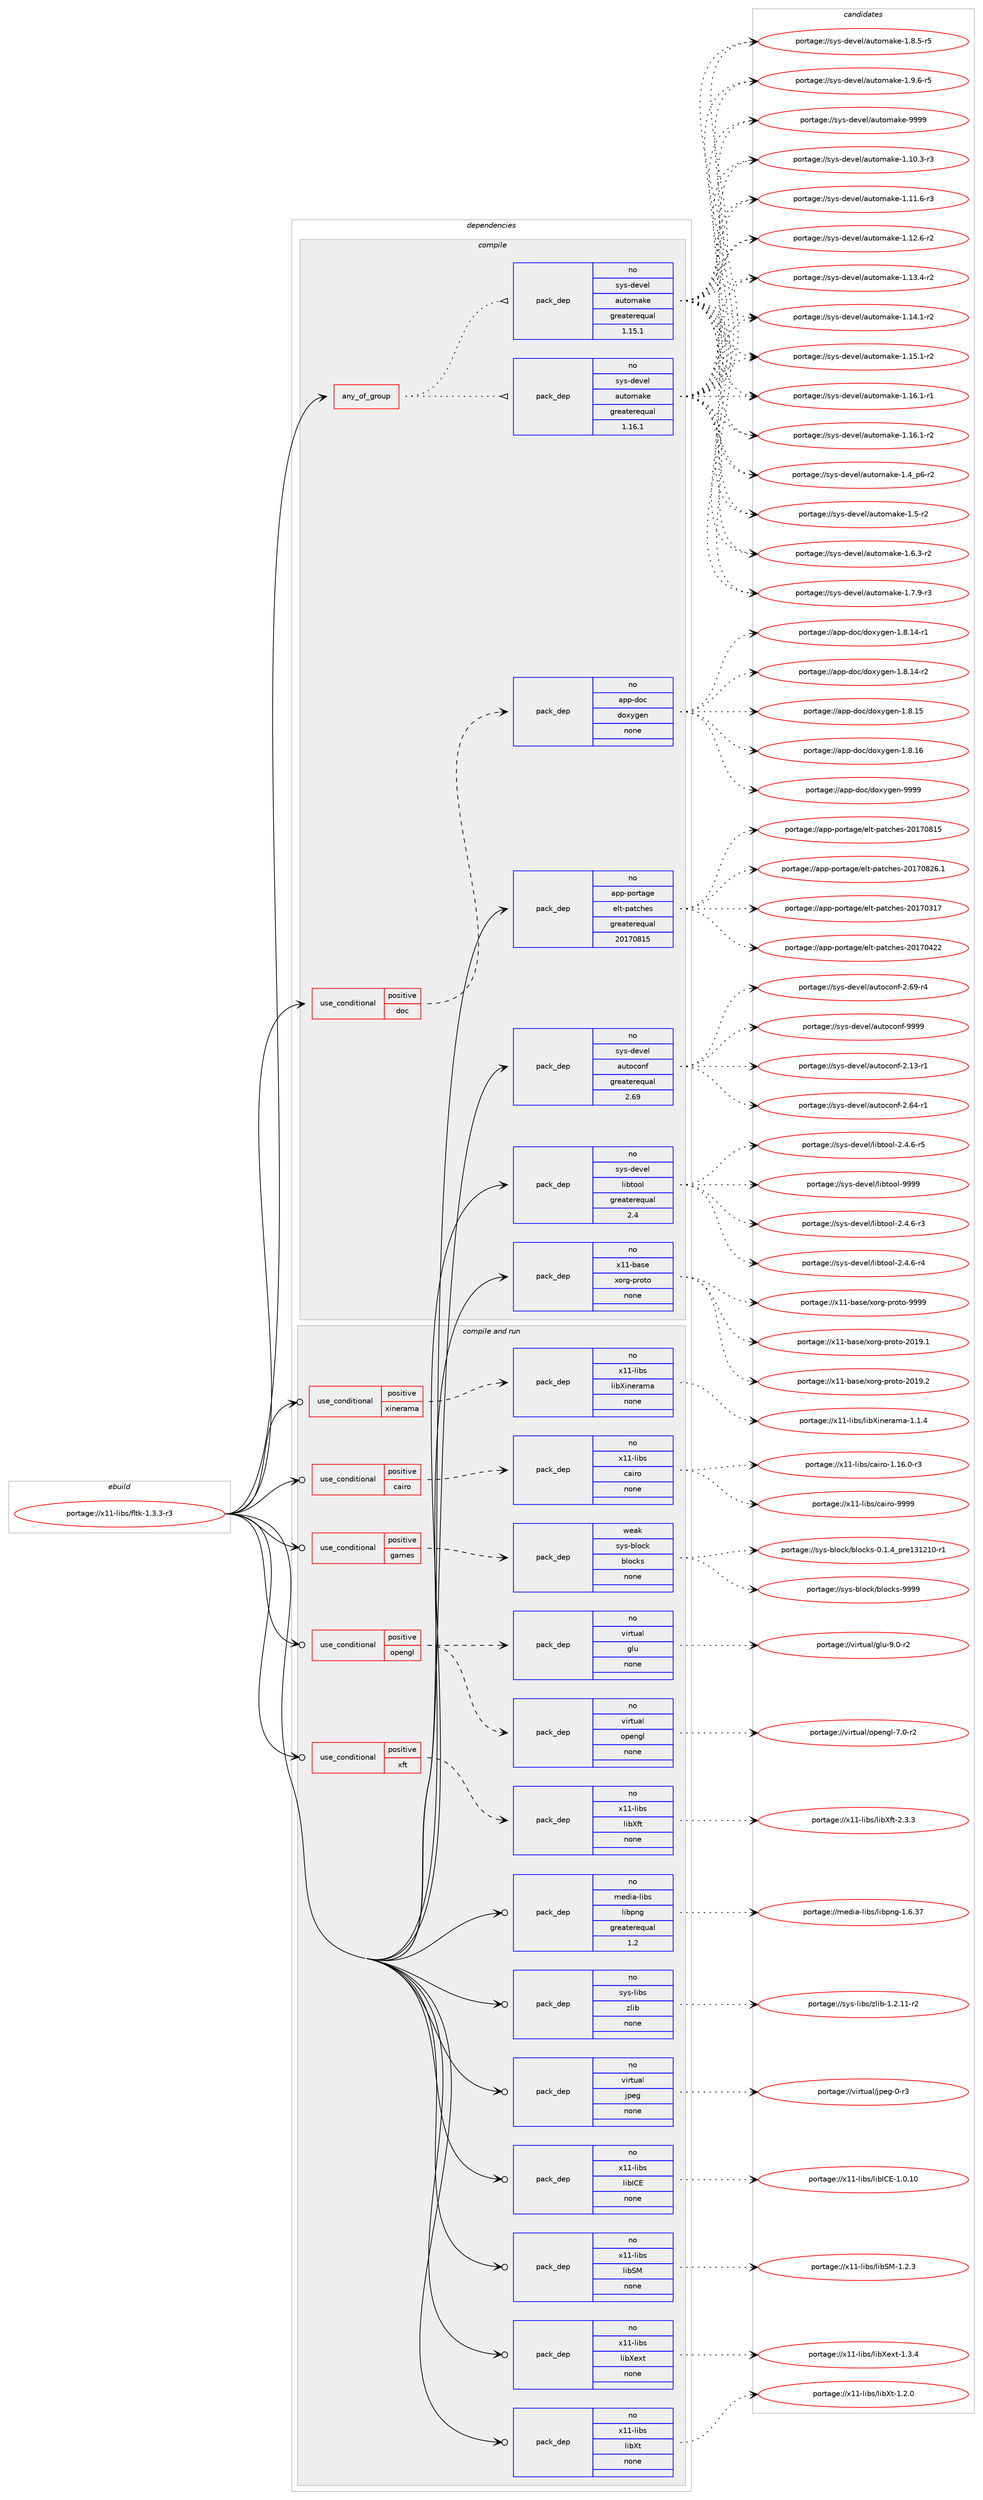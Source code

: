 digraph prolog {

# *************
# Graph options
# *************

newrank=true;
concentrate=true;
compound=true;
graph [rankdir=LR,fontname=Helvetica,fontsize=10,ranksep=1.5];#, ranksep=2.5, nodesep=0.2];
edge  [arrowhead=vee];
node  [fontname=Helvetica,fontsize=10];

# **********
# The ebuild
# **********

subgraph cluster_leftcol {
color=gray;
rank=same;
label=<<i>ebuild</i>>;
id [label="portage://x11-libs/fltk-1.3.3-r3", color=red, width=4, href="../x11-libs/fltk-1.3.3-r3.svg"];
}

# ****************
# The dependencies
# ****************

subgraph cluster_midcol {
color=gray;
label=<<i>dependencies</i>>;
subgraph cluster_compile {
fillcolor="#eeeeee";
style=filled;
label=<<i>compile</i>>;
subgraph any7738 {
dependency448649 [label=<<TABLE BORDER="0" CELLBORDER="1" CELLSPACING="0" CELLPADDING="4"><TR><TD CELLPADDING="10">any_of_group</TD></TR></TABLE>>, shape=none, color=red];subgraph pack332840 {
dependency448650 [label=<<TABLE BORDER="0" CELLBORDER="1" CELLSPACING="0" CELLPADDING="4" WIDTH="220"><TR><TD ROWSPAN="6" CELLPADDING="30">pack_dep</TD></TR><TR><TD WIDTH="110">no</TD></TR><TR><TD>sys-devel</TD></TR><TR><TD>automake</TD></TR><TR><TD>greaterequal</TD></TR><TR><TD>1.16.1</TD></TR></TABLE>>, shape=none, color=blue];
}
dependency448649:e -> dependency448650:w [weight=20,style="dotted",arrowhead="oinv"];
subgraph pack332841 {
dependency448651 [label=<<TABLE BORDER="0" CELLBORDER="1" CELLSPACING="0" CELLPADDING="4" WIDTH="220"><TR><TD ROWSPAN="6" CELLPADDING="30">pack_dep</TD></TR><TR><TD WIDTH="110">no</TD></TR><TR><TD>sys-devel</TD></TR><TR><TD>automake</TD></TR><TR><TD>greaterequal</TD></TR><TR><TD>1.15.1</TD></TR></TABLE>>, shape=none, color=blue];
}
dependency448649:e -> dependency448651:w [weight=20,style="dotted",arrowhead="oinv"];
}
id:e -> dependency448649:w [weight=20,style="solid",arrowhead="vee"];
subgraph cond107786 {
dependency448652 [label=<<TABLE BORDER="0" CELLBORDER="1" CELLSPACING="0" CELLPADDING="4"><TR><TD ROWSPAN="3" CELLPADDING="10">use_conditional</TD></TR><TR><TD>positive</TD></TR><TR><TD>doc</TD></TR></TABLE>>, shape=none, color=red];
subgraph pack332842 {
dependency448653 [label=<<TABLE BORDER="0" CELLBORDER="1" CELLSPACING="0" CELLPADDING="4" WIDTH="220"><TR><TD ROWSPAN="6" CELLPADDING="30">pack_dep</TD></TR><TR><TD WIDTH="110">no</TD></TR><TR><TD>app-doc</TD></TR><TR><TD>doxygen</TD></TR><TR><TD>none</TD></TR><TR><TD></TD></TR></TABLE>>, shape=none, color=blue];
}
dependency448652:e -> dependency448653:w [weight=20,style="dashed",arrowhead="vee"];
}
id:e -> dependency448652:w [weight=20,style="solid",arrowhead="vee"];
subgraph pack332843 {
dependency448654 [label=<<TABLE BORDER="0" CELLBORDER="1" CELLSPACING="0" CELLPADDING="4" WIDTH="220"><TR><TD ROWSPAN="6" CELLPADDING="30">pack_dep</TD></TR><TR><TD WIDTH="110">no</TD></TR><TR><TD>app-portage</TD></TR><TR><TD>elt-patches</TD></TR><TR><TD>greaterequal</TD></TR><TR><TD>20170815</TD></TR></TABLE>>, shape=none, color=blue];
}
id:e -> dependency448654:w [weight=20,style="solid",arrowhead="vee"];
subgraph pack332844 {
dependency448655 [label=<<TABLE BORDER="0" CELLBORDER="1" CELLSPACING="0" CELLPADDING="4" WIDTH="220"><TR><TD ROWSPAN="6" CELLPADDING="30">pack_dep</TD></TR><TR><TD WIDTH="110">no</TD></TR><TR><TD>sys-devel</TD></TR><TR><TD>autoconf</TD></TR><TR><TD>greaterequal</TD></TR><TR><TD>2.69</TD></TR></TABLE>>, shape=none, color=blue];
}
id:e -> dependency448655:w [weight=20,style="solid",arrowhead="vee"];
subgraph pack332845 {
dependency448656 [label=<<TABLE BORDER="0" CELLBORDER="1" CELLSPACING="0" CELLPADDING="4" WIDTH="220"><TR><TD ROWSPAN="6" CELLPADDING="30">pack_dep</TD></TR><TR><TD WIDTH="110">no</TD></TR><TR><TD>sys-devel</TD></TR><TR><TD>libtool</TD></TR><TR><TD>greaterequal</TD></TR><TR><TD>2.4</TD></TR></TABLE>>, shape=none, color=blue];
}
id:e -> dependency448656:w [weight=20,style="solid",arrowhead="vee"];
subgraph pack332846 {
dependency448657 [label=<<TABLE BORDER="0" CELLBORDER="1" CELLSPACING="0" CELLPADDING="4" WIDTH="220"><TR><TD ROWSPAN="6" CELLPADDING="30">pack_dep</TD></TR><TR><TD WIDTH="110">no</TD></TR><TR><TD>x11-base</TD></TR><TR><TD>xorg-proto</TD></TR><TR><TD>none</TD></TR><TR><TD></TD></TR></TABLE>>, shape=none, color=blue];
}
id:e -> dependency448657:w [weight=20,style="solid",arrowhead="vee"];
}
subgraph cluster_compileandrun {
fillcolor="#eeeeee";
style=filled;
label=<<i>compile and run</i>>;
subgraph cond107787 {
dependency448658 [label=<<TABLE BORDER="0" CELLBORDER="1" CELLSPACING="0" CELLPADDING="4"><TR><TD ROWSPAN="3" CELLPADDING="10">use_conditional</TD></TR><TR><TD>positive</TD></TR><TR><TD>cairo</TD></TR></TABLE>>, shape=none, color=red];
subgraph pack332847 {
dependency448659 [label=<<TABLE BORDER="0" CELLBORDER="1" CELLSPACING="0" CELLPADDING="4" WIDTH="220"><TR><TD ROWSPAN="6" CELLPADDING="30">pack_dep</TD></TR><TR><TD WIDTH="110">no</TD></TR><TR><TD>x11-libs</TD></TR><TR><TD>cairo</TD></TR><TR><TD>none</TD></TR><TR><TD></TD></TR></TABLE>>, shape=none, color=blue];
}
dependency448658:e -> dependency448659:w [weight=20,style="dashed",arrowhead="vee"];
}
id:e -> dependency448658:w [weight=20,style="solid",arrowhead="odotvee"];
subgraph cond107788 {
dependency448660 [label=<<TABLE BORDER="0" CELLBORDER="1" CELLSPACING="0" CELLPADDING="4"><TR><TD ROWSPAN="3" CELLPADDING="10">use_conditional</TD></TR><TR><TD>positive</TD></TR><TR><TD>games</TD></TR></TABLE>>, shape=none, color=red];
subgraph pack332848 {
dependency448661 [label=<<TABLE BORDER="0" CELLBORDER="1" CELLSPACING="0" CELLPADDING="4" WIDTH="220"><TR><TD ROWSPAN="6" CELLPADDING="30">pack_dep</TD></TR><TR><TD WIDTH="110">weak</TD></TR><TR><TD>sys-block</TD></TR><TR><TD>blocks</TD></TR><TR><TD>none</TD></TR><TR><TD></TD></TR></TABLE>>, shape=none, color=blue];
}
dependency448660:e -> dependency448661:w [weight=20,style="dashed",arrowhead="vee"];
}
id:e -> dependency448660:w [weight=20,style="solid",arrowhead="odotvee"];
subgraph cond107789 {
dependency448662 [label=<<TABLE BORDER="0" CELLBORDER="1" CELLSPACING="0" CELLPADDING="4"><TR><TD ROWSPAN="3" CELLPADDING="10">use_conditional</TD></TR><TR><TD>positive</TD></TR><TR><TD>opengl</TD></TR></TABLE>>, shape=none, color=red];
subgraph pack332849 {
dependency448663 [label=<<TABLE BORDER="0" CELLBORDER="1" CELLSPACING="0" CELLPADDING="4" WIDTH="220"><TR><TD ROWSPAN="6" CELLPADDING="30">pack_dep</TD></TR><TR><TD WIDTH="110">no</TD></TR><TR><TD>virtual</TD></TR><TR><TD>glu</TD></TR><TR><TD>none</TD></TR><TR><TD></TD></TR></TABLE>>, shape=none, color=blue];
}
dependency448662:e -> dependency448663:w [weight=20,style="dashed",arrowhead="vee"];
subgraph pack332850 {
dependency448664 [label=<<TABLE BORDER="0" CELLBORDER="1" CELLSPACING="0" CELLPADDING="4" WIDTH="220"><TR><TD ROWSPAN="6" CELLPADDING="30">pack_dep</TD></TR><TR><TD WIDTH="110">no</TD></TR><TR><TD>virtual</TD></TR><TR><TD>opengl</TD></TR><TR><TD>none</TD></TR><TR><TD></TD></TR></TABLE>>, shape=none, color=blue];
}
dependency448662:e -> dependency448664:w [weight=20,style="dashed",arrowhead="vee"];
}
id:e -> dependency448662:w [weight=20,style="solid",arrowhead="odotvee"];
subgraph cond107790 {
dependency448665 [label=<<TABLE BORDER="0" CELLBORDER="1" CELLSPACING="0" CELLPADDING="4"><TR><TD ROWSPAN="3" CELLPADDING="10">use_conditional</TD></TR><TR><TD>positive</TD></TR><TR><TD>xft</TD></TR></TABLE>>, shape=none, color=red];
subgraph pack332851 {
dependency448666 [label=<<TABLE BORDER="0" CELLBORDER="1" CELLSPACING="0" CELLPADDING="4" WIDTH="220"><TR><TD ROWSPAN="6" CELLPADDING="30">pack_dep</TD></TR><TR><TD WIDTH="110">no</TD></TR><TR><TD>x11-libs</TD></TR><TR><TD>libXft</TD></TR><TR><TD>none</TD></TR><TR><TD></TD></TR></TABLE>>, shape=none, color=blue];
}
dependency448665:e -> dependency448666:w [weight=20,style="dashed",arrowhead="vee"];
}
id:e -> dependency448665:w [weight=20,style="solid",arrowhead="odotvee"];
subgraph cond107791 {
dependency448667 [label=<<TABLE BORDER="0" CELLBORDER="1" CELLSPACING="0" CELLPADDING="4"><TR><TD ROWSPAN="3" CELLPADDING="10">use_conditional</TD></TR><TR><TD>positive</TD></TR><TR><TD>xinerama</TD></TR></TABLE>>, shape=none, color=red];
subgraph pack332852 {
dependency448668 [label=<<TABLE BORDER="0" CELLBORDER="1" CELLSPACING="0" CELLPADDING="4" WIDTH="220"><TR><TD ROWSPAN="6" CELLPADDING="30">pack_dep</TD></TR><TR><TD WIDTH="110">no</TD></TR><TR><TD>x11-libs</TD></TR><TR><TD>libXinerama</TD></TR><TR><TD>none</TD></TR><TR><TD></TD></TR></TABLE>>, shape=none, color=blue];
}
dependency448667:e -> dependency448668:w [weight=20,style="dashed",arrowhead="vee"];
}
id:e -> dependency448667:w [weight=20,style="solid",arrowhead="odotvee"];
subgraph pack332853 {
dependency448669 [label=<<TABLE BORDER="0" CELLBORDER="1" CELLSPACING="0" CELLPADDING="4" WIDTH="220"><TR><TD ROWSPAN="6" CELLPADDING="30">pack_dep</TD></TR><TR><TD WIDTH="110">no</TD></TR><TR><TD>media-libs</TD></TR><TR><TD>libpng</TD></TR><TR><TD>greaterequal</TD></TR><TR><TD>1.2</TD></TR></TABLE>>, shape=none, color=blue];
}
id:e -> dependency448669:w [weight=20,style="solid",arrowhead="odotvee"];
subgraph pack332854 {
dependency448670 [label=<<TABLE BORDER="0" CELLBORDER="1" CELLSPACING="0" CELLPADDING="4" WIDTH="220"><TR><TD ROWSPAN="6" CELLPADDING="30">pack_dep</TD></TR><TR><TD WIDTH="110">no</TD></TR><TR><TD>sys-libs</TD></TR><TR><TD>zlib</TD></TR><TR><TD>none</TD></TR><TR><TD></TD></TR></TABLE>>, shape=none, color=blue];
}
id:e -> dependency448670:w [weight=20,style="solid",arrowhead="odotvee"];
subgraph pack332855 {
dependency448671 [label=<<TABLE BORDER="0" CELLBORDER="1" CELLSPACING="0" CELLPADDING="4" WIDTH="220"><TR><TD ROWSPAN="6" CELLPADDING="30">pack_dep</TD></TR><TR><TD WIDTH="110">no</TD></TR><TR><TD>virtual</TD></TR><TR><TD>jpeg</TD></TR><TR><TD>none</TD></TR><TR><TD></TD></TR></TABLE>>, shape=none, color=blue];
}
id:e -> dependency448671:w [weight=20,style="solid",arrowhead="odotvee"];
subgraph pack332856 {
dependency448672 [label=<<TABLE BORDER="0" CELLBORDER="1" CELLSPACING="0" CELLPADDING="4" WIDTH="220"><TR><TD ROWSPAN="6" CELLPADDING="30">pack_dep</TD></TR><TR><TD WIDTH="110">no</TD></TR><TR><TD>x11-libs</TD></TR><TR><TD>libICE</TD></TR><TR><TD>none</TD></TR><TR><TD></TD></TR></TABLE>>, shape=none, color=blue];
}
id:e -> dependency448672:w [weight=20,style="solid",arrowhead="odotvee"];
subgraph pack332857 {
dependency448673 [label=<<TABLE BORDER="0" CELLBORDER="1" CELLSPACING="0" CELLPADDING="4" WIDTH="220"><TR><TD ROWSPAN="6" CELLPADDING="30">pack_dep</TD></TR><TR><TD WIDTH="110">no</TD></TR><TR><TD>x11-libs</TD></TR><TR><TD>libSM</TD></TR><TR><TD>none</TD></TR><TR><TD></TD></TR></TABLE>>, shape=none, color=blue];
}
id:e -> dependency448673:w [weight=20,style="solid",arrowhead="odotvee"];
subgraph pack332858 {
dependency448674 [label=<<TABLE BORDER="0" CELLBORDER="1" CELLSPACING="0" CELLPADDING="4" WIDTH="220"><TR><TD ROWSPAN="6" CELLPADDING="30">pack_dep</TD></TR><TR><TD WIDTH="110">no</TD></TR><TR><TD>x11-libs</TD></TR><TR><TD>libXext</TD></TR><TR><TD>none</TD></TR><TR><TD></TD></TR></TABLE>>, shape=none, color=blue];
}
id:e -> dependency448674:w [weight=20,style="solid",arrowhead="odotvee"];
subgraph pack332859 {
dependency448675 [label=<<TABLE BORDER="0" CELLBORDER="1" CELLSPACING="0" CELLPADDING="4" WIDTH="220"><TR><TD ROWSPAN="6" CELLPADDING="30">pack_dep</TD></TR><TR><TD WIDTH="110">no</TD></TR><TR><TD>x11-libs</TD></TR><TR><TD>libXt</TD></TR><TR><TD>none</TD></TR><TR><TD></TD></TR></TABLE>>, shape=none, color=blue];
}
id:e -> dependency448675:w [weight=20,style="solid",arrowhead="odotvee"];
}
subgraph cluster_run {
fillcolor="#eeeeee";
style=filled;
label=<<i>run</i>>;
}
}

# **************
# The candidates
# **************

subgraph cluster_choices {
rank=same;
color=gray;
label=<<i>candidates</i>>;

subgraph choice332840 {
color=black;
nodesep=1;
choiceportage11512111545100101118101108479711711611110997107101454946494846514511451 [label="portage://sys-devel/automake-1.10.3-r3", color=red, width=4,href="../sys-devel/automake-1.10.3-r3.svg"];
choiceportage11512111545100101118101108479711711611110997107101454946494946544511451 [label="portage://sys-devel/automake-1.11.6-r3", color=red, width=4,href="../sys-devel/automake-1.11.6-r3.svg"];
choiceportage11512111545100101118101108479711711611110997107101454946495046544511450 [label="portage://sys-devel/automake-1.12.6-r2", color=red, width=4,href="../sys-devel/automake-1.12.6-r2.svg"];
choiceportage11512111545100101118101108479711711611110997107101454946495146524511450 [label="portage://sys-devel/automake-1.13.4-r2", color=red, width=4,href="../sys-devel/automake-1.13.4-r2.svg"];
choiceportage11512111545100101118101108479711711611110997107101454946495246494511450 [label="portage://sys-devel/automake-1.14.1-r2", color=red, width=4,href="../sys-devel/automake-1.14.1-r2.svg"];
choiceportage11512111545100101118101108479711711611110997107101454946495346494511450 [label="portage://sys-devel/automake-1.15.1-r2", color=red, width=4,href="../sys-devel/automake-1.15.1-r2.svg"];
choiceportage11512111545100101118101108479711711611110997107101454946495446494511449 [label="portage://sys-devel/automake-1.16.1-r1", color=red, width=4,href="../sys-devel/automake-1.16.1-r1.svg"];
choiceportage11512111545100101118101108479711711611110997107101454946495446494511450 [label="portage://sys-devel/automake-1.16.1-r2", color=red, width=4,href="../sys-devel/automake-1.16.1-r2.svg"];
choiceportage115121115451001011181011084797117116111109971071014549465295112544511450 [label="portage://sys-devel/automake-1.4_p6-r2", color=red, width=4,href="../sys-devel/automake-1.4_p6-r2.svg"];
choiceportage11512111545100101118101108479711711611110997107101454946534511450 [label="portage://sys-devel/automake-1.5-r2", color=red, width=4,href="../sys-devel/automake-1.5-r2.svg"];
choiceportage115121115451001011181011084797117116111109971071014549465446514511450 [label="portage://sys-devel/automake-1.6.3-r2", color=red, width=4,href="../sys-devel/automake-1.6.3-r2.svg"];
choiceportage115121115451001011181011084797117116111109971071014549465546574511451 [label="portage://sys-devel/automake-1.7.9-r3", color=red, width=4,href="../sys-devel/automake-1.7.9-r3.svg"];
choiceportage115121115451001011181011084797117116111109971071014549465646534511453 [label="portage://sys-devel/automake-1.8.5-r5", color=red, width=4,href="../sys-devel/automake-1.8.5-r5.svg"];
choiceportage115121115451001011181011084797117116111109971071014549465746544511453 [label="portage://sys-devel/automake-1.9.6-r5", color=red, width=4,href="../sys-devel/automake-1.9.6-r5.svg"];
choiceportage115121115451001011181011084797117116111109971071014557575757 [label="portage://sys-devel/automake-9999", color=red, width=4,href="../sys-devel/automake-9999.svg"];
dependency448650:e -> choiceportage11512111545100101118101108479711711611110997107101454946494846514511451:w [style=dotted,weight="100"];
dependency448650:e -> choiceportage11512111545100101118101108479711711611110997107101454946494946544511451:w [style=dotted,weight="100"];
dependency448650:e -> choiceportage11512111545100101118101108479711711611110997107101454946495046544511450:w [style=dotted,weight="100"];
dependency448650:e -> choiceportage11512111545100101118101108479711711611110997107101454946495146524511450:w [style=dotted,weight="100"];
dependency448650:e -> choiceportage11512111545100101118101108479711711611110997107101454946495246494511450:w [style=dotted,weight="100"];
dependency448650:e -> choiceportage11512111545100101118101108479711711611110997107101454946495346494511450:w [style=dotted,weight="100"];
dependency448650:e -> choiceportage11512111545100101118101108479711711611110997107101454946495446494511449:w [style=dotted,weight="100"];
dependency448650:e -> choiceportage11512111545100101118101108479711711611110997107101454946495446494511450:w [style=dotted,weight="100"];
dependency448650:e -> choiceportage115121115451001011181011084797117116111109971071014549465295112544511450:w [style=dotted,weight="100"];
dependency448650:e -> choiceportage11512111545100101118101108479711711611110997107101454946534511450:w [style=dotted,weight="100"];
dependency448650:e -> choiceportage115121115451001011181011084797117116111109971071014549465446514511450:w [style=dotted,weight="100"];
dependency448650:e -> choiceportage115121115451001011181011084797117116111109971071014549465546574511451:w [style=dotted,weight="100"];
dependency448650:e -> choiceportage115121115451001011181011084797117116111109971071014549465646534511453:w [style=dotted,weight="100"];
dependency448650:e -> choiceportage115121115451001011181011084797117116111109971071014549465746544511453:w [style=dotted,weight="100"];
dependency448650:e -> choiceportage115121115451001011181011084797117116111109971071014557575757:w [style=dotted,weight="100"];
}
subgraph choice332841 {
color=black;
nodesep=1;
choiceportage11512111545100101118101108479711711611110997107101454946494846514511451 [label="portage://sys-devel/automake-1.10.3-r3", color=red, width=4,href="../sys-devel/automake-1.10.3-r3.svg"];
choiceportage11512111545100101118101108479711711611110997107101454946494946544511451 [label="portage://sys-devel/automake-1.11.6-r3", color=red, width=4,href="../sys-devel/automake-1.11.6-r3.svg"];
choiceportage11512111545100101118101108479711711611110997107101454946495046544511450 [label="portage://sys-devel/automake-1.12.6-r2", color=red, width=4,href="../sys-devel/automake-1.12.6-r2.svg"];
choiceportage11512111545100101118101108479711711611110997107101454946495146524511450 [label="portage://sys-devel/automake-1.13.4-r2", color=red, width=4,href="../sys-devel/automake-1.13.4-r2.svg"];
choiceportage11512111545100101118101108479711711611110997107101454946495246494511450 [label="portage://sys-devel/automake-1.14.1-r2", color=red, width=4,href="../sys-devel/automake-1.14.1-r2.svg"];
choiceportage11512111545100101118101108479711711611110997107101454946495346494511450 [label="portage://sys-devel/automake-1.15.1-r2", color=red, width=4,href="../sys-devel/automake-1.15.1-r2.svg"];
choiceportage11512111545100101118101108479711711611110997107101454946495446494511449 [label="portage://sys-devel/automake-1.16.1-r1", color=red, width=4,href="../sys-devel/automake-1.16.1-r1.svg"];
choiceportage11512111545100101118101108479711711611110997107101454946495446494511450 [label="portage://sys-devel/automake-1.16.1-r2", color=red, width=4,href="../sys-devel/automake-1.16.1-r2.svg"];
choiceportage115121115451001011181011084797117116111109971071014549465295112544511450 [label="portage://sys-devel/automake-1.4_p6-r2", color=red, width=4,href="../sys-devel/automake-1.4_p6-r2.svg"];
choiceportage11512111545100101118101108479711711611110997107101454946534511450 [label="portage://sys-devel/automake-1.5-r2", color=red, width=4,href="../sys-devel/automake-1.5-r2.svg"];
choiceportage115121115451001011181011084797117116111109971071014549465446514511450 [label="portage://sys-devel/automake-1.6.3-r2", color=red, width=4,href="../sys-devel/automake-1.6.3-r2.svg"];
choiceportage115121115451001011181011084797117116111109971071014549465546574511451 [label="portage://sys-devel/automake-1.7.9-r3", color=red, width=4,href="../sys-devel/automake-1.7.9-r3.svg"];
choiceportage115121115451001011181011084797117116111109971071014549465646534511453 [label="portage://sys-devel/automake-1.8.5-r5", color=red, width=4,href="../sys-devel/automake-1.8.5-r5.svg"];
choiceportage115121115451001011181011084797117116111109971071014549465746544511453 [label="portage://sys-devel/automake-1.9.6-r5", color=red, width=4,href="../sys-devel/automake-1.9.6-r5.svg"];
choiceportage115121115451001011181011084797117116111109971071014557575757 [label="portage://sys-devel/automake-9999", color=red, width=4,href="../sys-devel/automake-9999.svg"];
dependency448651:e -> choiceportage11512111545100101118101108479711711611110997107101454946494846514511451:w [style=dotted,weight="100"];
dependency448651:e -> choiceportage11512111545100101118101108479711711611110997107101454946494946544511451:w [style=dotted,weight="100"];
dependency448651:e -> choiceportage11512111545100101118101108479711711611110997107101454946495046544511450:w [style=dotted,weight="100"];
dependency448651:e -> choiceportage11512111545100101118101108479711711611110997107101454946495146524511450:w [style=dotted,weight="100"];
dependency448651:e -> choiceportage11512111545100101118101108479711711611110997107101454946495246494511450:w [style=dotted,weight="100"];
dependency448651:e -> choiceportage11512111545100101118101108479711711611110997107101454946495346494511450:w [style=dotted,weight="100"];
dependency448651:e -> choiceportage11512111545100101118101108479711711611110997107101454946495446494511449:w [style=dotted,weight="100"];
dependency448651:e -> choiceportage11512111545100101118101108479711711611110997107101454946495446494511450:w [style=dotted,weight="100"];
dependency448651:e -> choiceportage115121115451001011181011084797117116111109971071014549465295112544511450:w [style=dotted,weight="100"];
dependency448651:e -> choiceportage11512111545100101118101108479711711611110997107101454946534511450:w [style=dotted,weight="100"];
dependency448651:e -> choiceportage115121115451001011181011084797117116111109971071014549465446514511450:w [style=dotted,weight="100"];
dependency448651:e -> choiceportage115121115451001011181011084797117116111109971071014549465546574511451:w [style=dotted,weight="100"];
dependency448651:e -> choiceportage115121115451001011181011084797117116111109971071014549465646534511453:w [style=dotted,weight="100"];
dependency448651:e -> choiceportage115121115451001011181011084797117116111109971071014549465746544511453:w [style=dotted,weight="100"];
dependency448651:e -> choiceportage115121115451001011181011084797117116111109971071014557575757:w [style=dotted,weight="100"];
}
subgraph choice332842 {
color=black;
nodesep=1;
choiceportage97112112451001119947100111120121103101110454946564649524511449 [label="portage://app-doc/doxygen-1.8.14-r1", color=red, width=4,href="../app-doc/doxygen-1.8.14-r1.svg"];
choiceportage97112112451001119947100111120121103101110454946564649524511450 [label="portage://app-doc/doxygen-1.8.14-r2", color=red, width=4,href="../app-doc/doxygen-1.8.14-r2.svg"];
choiceportage9711211245100111994710011112012110310111045494656464953 [label="portage://app-doc/doxygen-1.8.15", color=red, width=4,href="../app-doc/doxygen-1.8.15.svg"];
choiceportage9711211245100111994710011112012110310111045494656464954 [label="portage://app-doc/doxygen-1.8.16", color=red, width=4,href="../app-doc/doxygen-1.8.16.svg"];
choiceportage971121124510011199471001111201211031011104557575757 [label="portage://app-doc/doxygen-9999", color=red, width=4,href="../app-doc/doxygen-9999.svg"];
dependency448653:e -> choiceportage97112112451001119947100111120121103101110454946564649524511449:w [style=dotted,weight="100"];
dependency448653:e -> choiceportage97112112451001119947100111120121103101110454946564649524511450:w [style=dotted,weight="100"];
dependency448653:e -> choiceportage9711211245100111994710011112012110310111045494656464953:w [style=dotted,weight="100"];
dependency448653:e -> choiceportage9711211245100111994710011112012110310111045494656464954:w [style=dotted,weight="100"];
dependency448653:e -> choiceportage971121124510011199471001111201211031011104557575757:w [style=dotted,weight="100"];
}
subgraph choice332843 {
color=black;
nodesep=1;
choiceportage97112112451121111141169710310147101108116451129711699104101115455048495548514955 [label="portage://app-portage/elt-patches-20170317", color=red, width=4,href="../app-portage/elt-patches-20170317.svg"];
choiceportage97112112451121111141169710310147101108116451129711699104101115455048495548525050 [label="portage://app-portage/elt-patches-20170422", color=red, width=4,href="../app-portage/elt-patches-20170422.svg"];
choiceportage97112112451121111141169710310147101108116451129711699104101115455048495548564953 [label="portage://app-portage/elt-patches-20170815", color=red, width=4,href="../app-portage/elt-patches-20170815.svg"];
choiceportage971121124511211111411697103101471011081164511297116991041011154550484955485650544649 [label="portage://app-portage/elt-patches-20170826.1", color=red, width=4,href="../app-portage/elt-patches-20170826.1.svg"];
dependency448654:e -> choiceportage97112112451121111141169710310147101108116451129711699104101115455048495548514955:w [style=dotted,weight="100"];
dependency448654:e -> choiceportage97112112451121111141169710310147101108116451129711699104101115455048495548525050:w [style=dotted,weight="100"];
dependency448654:e -> choiceportage97112112451121111141169710310147101108116451129711699104101115455048495548564953:w [style=dotted,weight="100"];
dependency448654:e -> choiceportage971121124511211111411697103101471011081164511297116991041011154550484955485650544649:w [style=dotted,weight="100"];
}
subgraph choice332844 {
color=black;
nodesep=1;
choiceportage1151211154510010111810110847971171161119911111010245504649514511449 [label="portage://sys-devel/autoconf-2.13-r1", color=red, width=4,href="../sys-devel/autoconf-2.13-r1.svg"];
choiceportage1151211154510010111810110847971171161119911111010245504654524511449 [label="portage://sys-devel/autoconf-2.64-r1", color=red, width=4,href="../sys-devel/autoconf-2.64-r1.svg"];
choiceportage1151211154510010111810110847971171161119911111010245504654574511452 [label="portage://sys-devel/autoconf-2.69-r4", color=red, width=4,href="../sys-devel/autoconf-2.69-r4.svg"];
choiceportage115121115451001011181011084797117116111991111101024557575757 [label="portage://sys-devel/autoconf-9999", color=red, width=4,href="../sys-devel/autoconf-9999.svg"];
dependency448655:e -> choiceportage1151211154510010111810110847971171161119911111010245504649514511449:w [style=dotted,weight="100"];
dependency448655:e -> choiceportage1151211154510010111810110847971171161119911111010245504654524511449:w [style=dotted,weight="100"];
dependency448655:e -> choiceportage1151211154510010111810110847971171161119911111010245504654574511452:w [style=dotted,weight="100"];
dependency448655:e -> choiceportage115121115451001011181011084797117116111991111101024557575757:w [style=dotted,weight="100"];
}
subgraph choice332845 {
color=black;
nodesep=1;
choiceportage1151211154510010111810110847108105981161111111084550465246544511451 [label="portage://sys-devel/libtool-2.4.6-r3", color=red, width=4,href="../sys-devel/libtool-2.4.6-r3.svg"];
choiceportage1151211154510010111810110847108105981161111111084550465246544511452 [label="portage://sys-devel/libtool-2.4.6-r4", color=red, width=4,href="../sys-devel/libtool-2.4.6-r4.svg"];
choiceportage1151211154510010111810110847108105981161111111084550465246544511453 [label="portage://sys-devel/libtool-2.4.6-r5", color=red, width=4,href="../sys-devel/libtool-2.4.6-r5.svg"];
choiceportage1151211154510010111810110847108105981161111111084557575757 [label="portage://sys-devel/libtool-9999", color=red, width=4,href="../sys-devel/libtool-9999.svg"];
dependency448656:e -> choiceportage1151211154510010111810110847108105981161111111084550465246544511451:w [style=dotted,weight="100"];
dependency448656:e -> choiceportage1151211154510010111810110847108105981161111111084550465246544511452:w [style=dotted,weight="100"];
dependency448656:e -> choiceportage1151211154510010111810110847108105981161111111084550465246544511453:w [style=dotted,weight="100"];
dependency448656:e -> choiceportage1151211154510010111810110847108105981161111111084557575757:w [style=dotted,weight="100"];
}
subgraph choice332846 {
color=black;
nodesep=1;
choiceportage1204949459897115101471201111141034511211411111611145504849574649 [label="portage://x11-base/xorg-proto-2019.1", color=red, width=4,href="../x11-base/xorg-proto-2019.1.svg"];
choiceportage1204949459897115101471201111141034511211411111611145504849574650 [label="portage://x11-base/xorg-proto-2019.2", color=red, width=4,href="../x11-base/xorg-proto-2019.2.svg"];
choiceportage120494945989711510147120111114103451121141111161114557575757 [label="portage://x11-base/xorg-proto-9999", color=red, width=4,href="../x11-base/xorg-proto-9999.svg"];
dependency448657:e -> choiceportage1204949459897115101471201111141034511211411111611145504849574649:w [style=dotted,weight="100"];
dependency448657:e -> choiceportage1204949459897115101471201111141034511211411111611145504849574650:w [style=dotted,weight="100"];
dependency448657:e -> choiceportage120494945989711510147120111114103451121141111161114557575757:w [style=dotted,weight="100"];
}
subgraph choice332847 {
color=black;
nodesep=1;
choiceportage12049494510810598115479997105114111454946495446484511451 [label="portage://x11-libs/cairo-1.16.0-r3", color=red, width=4,href="../x11-libs/cairo-1.16.0-r3.svg"];
choiceportage120494945108105981154799971051141114557575757 [label="portage://x11-libs/cairo-9999", color=red, width=4,href="../x11-libs/cairo-9999.svg"];
dependency448659:e -> choiceportage12049494510810598115479997105114111454946495446484511451:w [style=dotted,weight="100"];
dependency448659:e -> choiceportage120494945108105981154799971051141114557575757:w [style=dotted,weight="100"];
}
subgraph choice332848 {
color=black;
nodesep=1;
choiceportage115121115459810811199107479810811199107115454846494652951121141014951495049484511449 [label="portage://sys-block/blocks-0.1.4_pre131210-r1", color=red, width=4,href="../sys-block/blocks-0.1.4_pre131210-r1.svg"];
choiceportage1151211154598108111991074798108111991071154557575757 [label="portage://sys-block/blocks-9999", color=red, width=4,href="../sys-block/blocks-9999.svg"];
dependency448661:e -> choiceportage115121115459810811199107479810811199107115454846494652951121141014951495049484511449:w [style=dotted,weight="100"];
dependency448661:e -> choiceportage1151211154598108111991074798108111991071154557575757:w [style=dotted,weight="100"];
}
subgraph choice332849 {
color=black;
nodesep=1;
choiceportage1181051141161179710847103108117455746484511450 [label="portage://virtual/glu-9.0-r2", color=red, width=4,href="../virtual/glu-9.0-r2.svg"];
dependency448663:e -> choiceportage1181051141161179710847103108117455746484511450:w [style=dotted,weight="100"];
}
subgraph choice332850 {
color=black;
nodesep=1;
choiceportage1181051141161179710847111112101110103108455546484511450 [label="portage://virtual/opengl-7.0-r2", color=red, width=4,href="../virtual/opengl-7.0-r2.svg"];
dependency448664:e -> choiceportage1181051141161179710847111112101110103108455546484511450:w [style=dotted,weight="100"];
}
subgraph choice332851 {
color=black;
nodesep=1;
choiceportage12049494510810598115471081059888102116455046514651 [label="portage://x11-libs/libXft-2.3.3", color=red, width=4,href="../x11-libs/libXft-2.3.3.svg"];
dependency448666:e -> choiceportage12049494510810598115471081059888102116455046514651:w [style=dotted,weight="100"];
}
subgraph choice332852 {
color=black;
nodesep=1;
choiceportage120494945108105981154710810598881051101011149710997454946494652 [label="portage://x11-libs/libXinerama-1.1.4", color=red, width=4,href="../x11-libs/libXinerama-1.1.4.svg"];
dependency448668:e -> choiceportage120494945108105981154710810598881051101011149710997454946494652:w [style=dotted,weight="100"];
}
subgraph choice332853 {
color=black;
nodesep=1;
choiceportage109101100105974510810598115471081059811211010345494654465155 [label="portage://media-libs/libpng-1.6.37", color=red, width=4,href="../media-libs/libpng-1.6.37.svg"];
dependency448669:e -> choiceportage109101100105974510810598115471081059811211010345494654465155:w [style=dotted,weight="100"];
}
subgraph choice332854 {
color=black;
nodesep=1;
choiceportage11512111545108105981154712210810598454946504649494511450 [label="portage://sys-libs/zlib-1.2.11-r2", color=red, width=4,href="../sys-libs/zlib-1.2.11-r2.svg"];
dependency448670:e -> choiceportage11512111545108105981154712210810598454946504649494511450:w [style=dotted,weight="100"];
}
subgraph choice332855 {
color=black;
nodesep=1;
choiceportage118105114116117971084710611210110345484511451 [label="portage://virtual/jpeg-0-r3", color=red, width=4,href="../virtual/jpeg-0-r3.svg"];
dependency448671:e -> choiceportage118105114116117971084710611210110345484511451:w [style=dotted,weight="100"];
}
subgraph choice332856 {
color=black;
nodesep=1;
choiceportage12049494510810598115471081059873676945494648464948 [label="portage://x11-libs/libICE-1.0.10", color=red, width=4,href="../x11-libs/libICE-1.0.10.svg"];
dependency448672:e -> choiceportage12049494510810598115471081059873676945494648464948:w [style=dotted,weight="100"];
}
subgraph choice332857 {
color=black;
nodesep=1;
choiceportage1204949451081059811547108105988377454946504651 [label="portage://x11-libs/libSM-1.2.3", color=red, width=4,href="../x11-libs/libSM-1.2.3.svg"];
dependency448673:e -> choiceportage1204949451081059811547108105988377454946504651:w [style=dotted,weight="100"];
}
subgraph choice332858 {
color=black;
nodesep=1;
choiceportage12049494510810598115471081059888101120116454946514652 [label="portage://x11-libs/libXext-1.3.4", color=red, width=4,href="../x11-libs/libXext-1.3.4.svg"];
dependency448674:e -> choiceportage12049494510810598115471081059888101120116454946514652:w [style=dotted,weight="100"];
}
subgraph choice332859 {
color=black;
nodesep=1;
choiceportage12049494510810598115471081059888116454946504648 [label="portage://x11-libs/libXt-1.2.0", color=red, width=4,href="../x11-libs/libXt-1.2.0.svg"];
dependency448675:e -> choiceportage12049494510810598115471081059888116454946504648:w [style=dotted,weight="100"];
}
}

}

